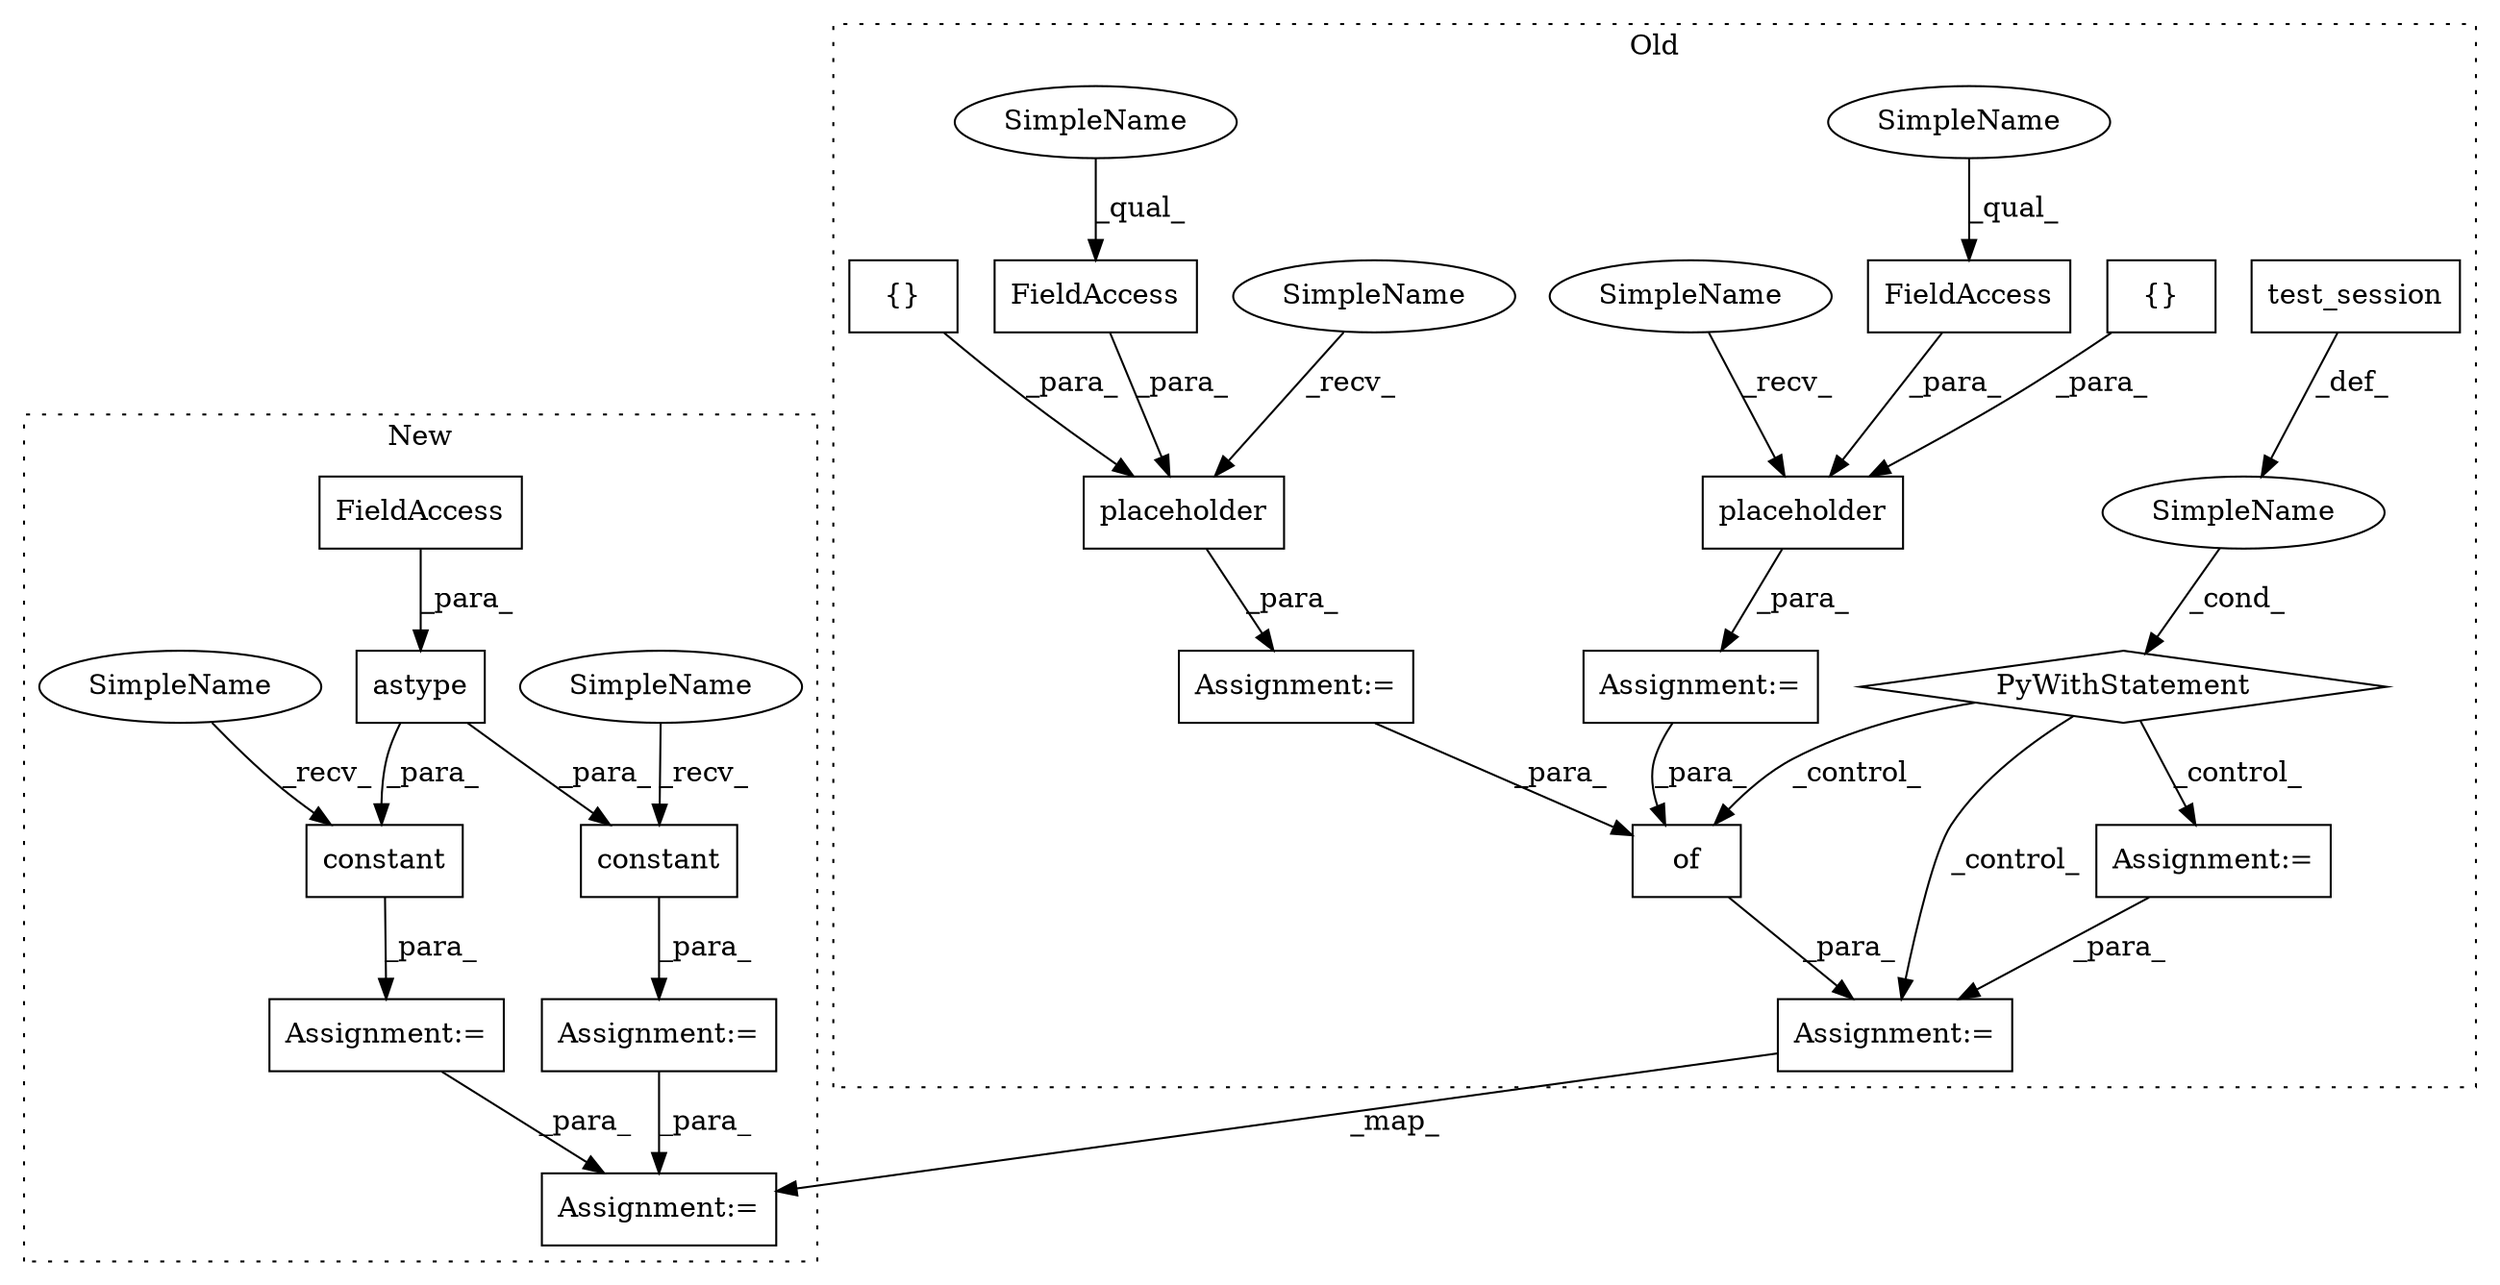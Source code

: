 digraph G {
subgraph cluster0 {
1 [label="placeholder" a="32" s="26787,26832" l="12,1" shape="box"];
2 [label="Assignment:=" a="7" s="26775" l="1" shape="box"];
3 [label="of" a="32" s="27278,27312" l="3,1" shape="box"];
4 [label="SimpleName" a="42" s="" l="" shape="ellipse"];
5 [label="PyWithStatement" a="104" s="26952,26981" l="10,2" shape="diamond"];
6 [label="{}" a="4" s="26827,26831" l="1,1" shape="box"];
7 [label="test_session" a="32" s="26967" l="14" shape="box"];
8 [label="Assignment:=" a="7" s="26995" l="4" shape="box"];
9 [label="FieldAccess" a="22" s="26799" l="18" shape="box"];
13 [label="{}" a="4" s="26895,26899" l="1,1" shape="box"];
14 [label="FieldAccess" a="22" s="26867" l="18" shape="box"];
15 [label="placeholder" a="32" s="26855,26900" l="12,1" shape="box"];
17 [label="Assignment:=" a="7" s="26843" l="1" shape="box"];
19 [label="Assignment:=" a="7" s="27256" l="2" shape="box"];
22 [label="SimpleName" a="42" s="26776" l="10" shape="ellipse"];
23 [label="SimpleName" a="42" s="26799" l="10" shape="ellipse"];
24 [label="SimpleName" a="42" s="26844" l="10" shape="ellipse"];
25 [label="SimpleName" a="42" s="26867" l="10" shape="ellipse"];
label = "Old";
style="dotted";
}
subgraph cluster1 {
10 [label="constant" a="32" s="25438,25456" l="9,1" shape="box"];
11 [label="Assignment:=" a="7" s="25426" l="1" shape="box"];
12 [label="constant" a="32" s="25397,25415" l="9,1" shape="box"];
16 [label="Assignment:=" a="7" s="25385" l="1" shape="box"];
18 [label="astype" a="32" s="25314,25334" l="7,1" shape="box"];
20 [label="Assignment:=" a="7" s="25626" l="2" shape="box"];
21 [label="FieldAccess" a="22" s="25321" l="13" shape="box"];
26 [label="SimpleName" a="42" s="25427" l="10" shape="ellipse"];
27 [label="SimpleName" a="42" s="25386" l="10" shape="ellipse"];
label = "New";
style="dotted";
}
1 -> 2 [label="_para_"];
2 -> 3 [label="_para_"];
3 -> 19 [label="_para_"];
4 -> 5 [label="_cond_"];
5 -> 8 [label="_control_"];
5 -> 3 [label="_control_"];
5 -> 19 [label="_control_"];
6 -> 1 [label="_para_"];
7 -> 4 [label="_def_"];
8 -> 19 [label="_para_"];
9 -> 1 [label="_para_"];
10 -> 11 [label="_para_"];
11 -> 20 [label="_para_"];
12 -> 16 [label="_para_"];
13 -> 15 [label="_para_"];
14 -> 15 [label="_para_"];
15 -> 17 [label="_para_"];
16 -> 20 [label="_para_"];
17 -> 3 [label="_para_"];
18 -> 12 [label="_para_"];
18 -> 10 [label="_para_"];
19 -> 20 [label="_map_"];
21 -> 18 [label="_para_"];
22 -> 1 [label="_recv_"];
23 -> 9 [label="_qual_"];
24 -> 15 [label="_recv_"];
25 -> 14 [label="_qual_"];
26 -> 10 [label="_recv_"];
27 -> 12 [label="_recv_"];
}